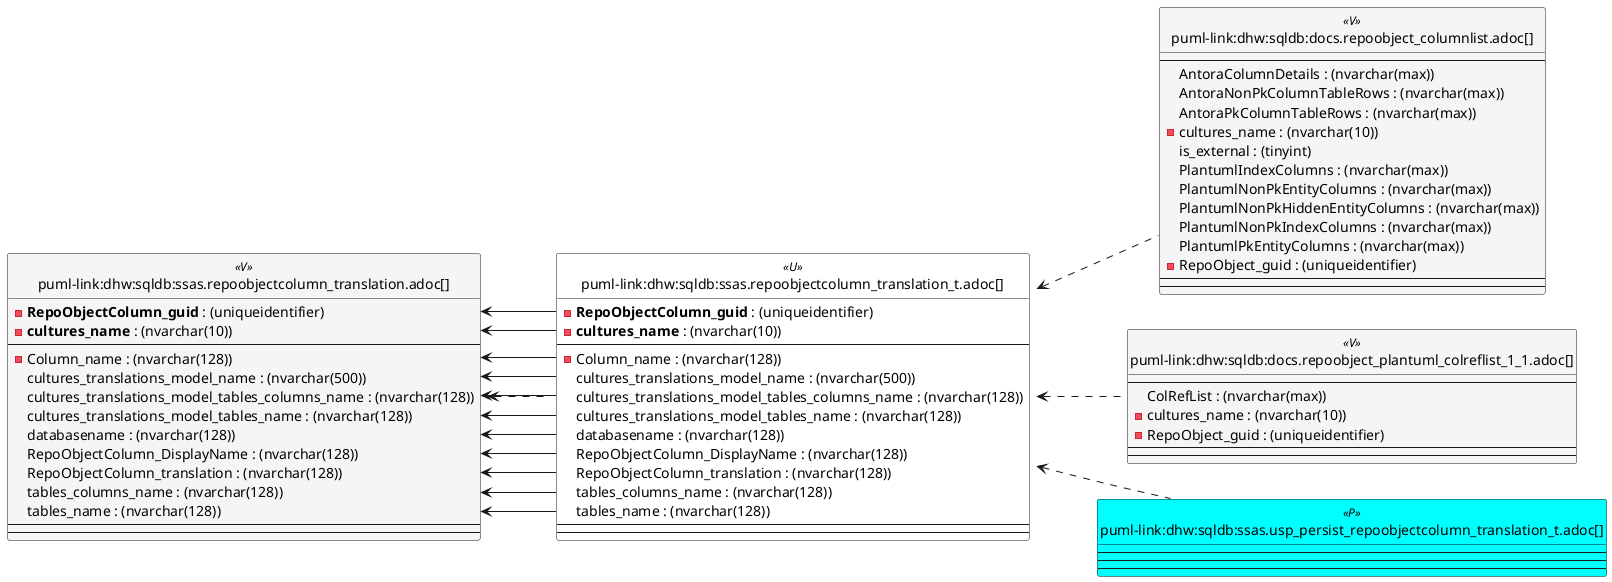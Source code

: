 @startuml
left to right direction
'top to bottom direction
hide circle
'avoide "." issues:
set namespaceSeparator none


skinparam class {
  BackgroundColor White
  BackgroundColor<<FN>> Yellow
  BackgroundColor<<FS>> Yellow
  BackgroundColor<<FT>> LightGray
  BackgroundColor<<IF>> Yellow
  BackgroundColor<<IS>> Yellow
  BackgroundColor<<P>> Aqua
  BackgroundColor<<PC>> Aqua
  BackgroundColor<<SN>> Yellow
  BackgroundColor<<SO>> SlateBlue
  BackgroundColor<<TF>> LightGray
  BackgroundColor<<TR>> Tomato
  BackgroundColor<<U>> White
  BackgroundColor<<V>> WhiteSmoke
  BackgroundColor<<X>> Aqua
  BackgroundColor<<external>> AliceBlue
}


entity "puml-link:dhw:sqldb:docs.repoobject_columnlist.adoc[]" as docs.RepoObject_ColumnList << V >> {
  --
  AntoraColumnDetails : (nvarchar(max))
  AntoraNonPkColumnTableRows : (nvarchar(max))
  AntoraPkColumnTableRows : (nvarchar(max))
  - cultures_name : (nvarchar(10))
  is_external : (tinyint)
  PlantumlIndexColumns : (nvarchar(max))
  PlantumlNonPkEntityColumns : (nvarchar(max))
  PlantumlNonPkHiddenEntityColumns : (nvarchar(max))
  PlantumlNonPkIndexColumns : (nvarchar(max))
  PlantumlPkEntityColumns : (nvarchar(max))
  - RepoObject_guid : (uniqueidentifier)
  --
  --
}

entity "puml-link:dhw:sqldb:docs.repoobject_plantuml_colreflist_1_1.adoc[]" as docs.RepoObject_Plantuml_ColRefList_1_1 << V >> {
  --
  ColRefList : (nvarchar(max))
  - cultures_name : (nvarchar(10))
  - RepoObject_guid : (uniqueidentifier)
  --
  --
}

entity "puml-link:dhw:sqldb:ssas.repoobjectcolumn_translation.adoc[]" as ssas.RepoObjectColumn_translation << V >> {
  - **RepoObjectColumn_guid** : (uniqueidentifier)
  - **cultures_name** : (nvarchar(10))
  --
  - Column_name : (nvarchar(128))
  cultures_translations_model_name : (nvarchar(500))
  cultures_translations_model_tables_columns_name : (nvarchar(128))
  cultures_translations_model_tables_name : (nvarchar(128))
  databasename : (nvarchar(128))
  RepoObjectColumn_DisplayName : (nvarchar(128))
  RepoObjectColumn_translation : (nvarchar(128))
  tables_columns_name : (nvarchar(128))
  tables_name : (nvarchar(128))
  --
  --
}

entity "puml-link:dhw:sqldb:ssas.repoobjectcolumn_translation_t.adoc[]" as ssas.RepoObjectColumn_translation_T << U >> {
  - **RepoObjectColumn_guid** : (uniqueidentifier)
  - **cultures_name** : (nvarchar(10))
  --
  - Column_name : (nvarchar(128))
  cultures_translations_model_name : (nvarchar(500))
  cultures_translations_model_tables_columns_name : (nvarchar(128))
  cultures_translations_model_tables_name : (nvarchar(128))
  databasename : (nvarchar(128))
  RepoObjectColumn_DisplayName : (nvarchar(128))
  RepoObjectColumn_translation : (nvarchar(128))
  tables_columns_name : (nvarchar(128))
  tables_name : (nvarchar(128))
  --
  --
}

entity "puml-link:dhw:sqldb:ssas.usp_persist_repoobjectcolumn_translation_t.adoc[]" as ssas.usp_PERSIST_RepoObjectColumn_translation_T << P >> {
  --
  --
  --
}

ssas.RepoObjectColumn_translation <.. ssas.RepoObjectColumn_translation_T
ssas.RepoObjectColumn_translation_T <.. docs.RepoObject_ColumnList
ssas.RepoObjectColumn_translation_T <.. docs.RepoObject_Plantuml_ColRefList_1_1
ssas.RepoObjectColumn_translation_T <.. ssas.usp_PERSIST_RepoObjectColumn_translation_T
"ssas.RepoObjectColumn_translation::Column_name" <-- "ssas.RepoObjectColumn_translation_T::Column_name"
"ssas.RepoObjectColumn_translation::cultures_name" <-- "ssas.RepoObjectColumn_translation_T::cultures_name"
"ssas.RepoObjectColumn_translation::cultures_translations_model_name" <-- "ssas.RepoObjectColumn_translation_T::cultures_translations_model_name"
"ssas.RepoObjectColumn_translation::cultures_translations_model_tables_columns_name" <-- "ssas.RepoObjectColumn_translation_T::cultures_translations_model_tables_columns_name"
"ssas.RepoObjectColumn_translation::cultures_translations_model_tables_name" <-- "ssas.RepoObjectColumn_translation_T::cultures_translations_model_tables_name"
"ssas.RepoObjectColumn_translation::databasename" <-- "ssas.RepoObjectColumn_translation_T::databasename"
"ssas.RepoObjectColumn_translation::RepoObjectColumn_DisplayName" <-- "ssas.RepoObjectColumn_translation_T::RepoObjectColumn_DisplayName"
"ssas.RepoObjectColumn_translation::RepoObjectColumn_guid" <-- "ssas.RepoObjectColumn_translation_T::RepoObjectColumn_guid"
"ssas.RepoObjectColumn_translation::RepoObjectColumn_translation" <-- "ssas.RepoObjectColumn_translation_T::RepoObjectColumn_translation"
"ssas.RepoObjectColumn_translation::tables_columns_name" <-- "ssas.RepoObjectColumn_translation_T::tables_columns_name"
"ssas.RepoObjectColumn_translation::tables_name" <-- "ssas.RepoObjectColumn_translation_T::tables_name"
@enduml

